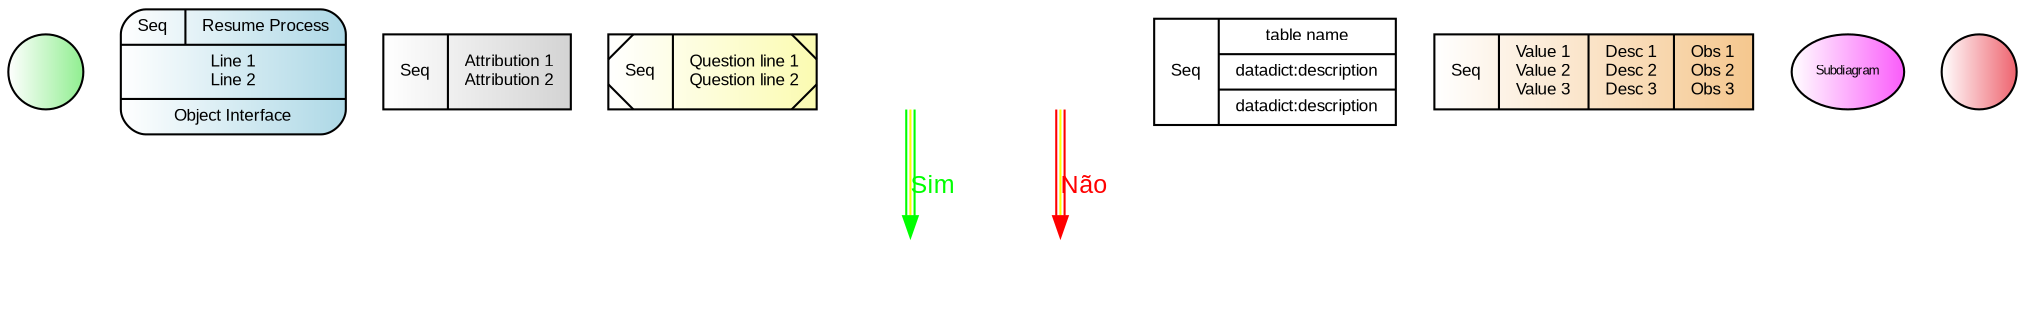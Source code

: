 digraph R {
    nodeini [
                shape=circle,
                style="filled",
                fillcolor="white:lightgreen",
                label=""
            ]
    node001 [
                fontname = "Arial",
                fontsize = 8,
                shape=record,
                style="rounded,filled",
                fillcolor="white:lightblue"
                label="{{Seq|Resume Process}|Line 1\nLine 2|Object Interface}"
            ]
    node002 [
                fontname = "Arial",
                fontsize = 8,
                shape=record,
                style="filled",
                fillcolor="white:lightgray"
                label="Seq|{Attribution 1\nAttribution 2}"
            ]
    node003 [
                fontname = "Arial",
                fontsize = 8,
                shape=record,
                style="diagonals,filled",
                fillcolor="white:#fbfbb1"
                label="Seq|{Question line 1\nQuestion line 2}"
            ]
    node004 [
                fontname = "Arial",
                fontsize = 8,
                shape = none,
                style=invisible
                label=""
            ]
    node005 [
                fontname = "Arial",
                fontsize = 8,
                shape = none,
                style=invisible
                label=""
            ]
    node006 [
                fontname = "Arial",
                fontsize = 8,
                shape = none,
                style=invisible
                label=""
            ]
    node007 [
                fontname = "Arial",
                fontsize = 8,
                shape = none,
                style=invisible
                label=""
            ]
    node008 [
                fontname = "Arial",
                fontsize = 8,
                shape=record,
                style="none",
                fillcolor="white"
                label="Seq|{table name|<col1>datadict:description|<col2>datadict:description}"
            ]
    node009 [
                fontname = "Arial",
                fontsize = 8,
                shape=record,
                style="filled",
                fillcolor="white:#f5c78e"
                label="Seq|Value 1\nValue 2\nValue 3|Desc 1\nDesc 2\nDesc 3|Obs 1\nObs 2\nObs 3}"
            ]
    nodeint [
                fontname = "Arial",
                fontsize = 6,
                shape=ellipse,
                style="filled",
                fillcolor="white:#fa5cfa",
                label="Subdiagram"
            ]
    nodefin [
                shape=circle,
                style="filled",
                fillcolor="white:#ee636e",
                label=""
            ]
    node004 -> node005 [fontname = "Arial", fontsize = 12, fontcolor="green", color="green:yellow:green", label="Sim"]
    node006 -> node007 [fontname = "Arial", fontsize = 12, fontcolor="red", color="red:yellow:red", label="Não"]
}